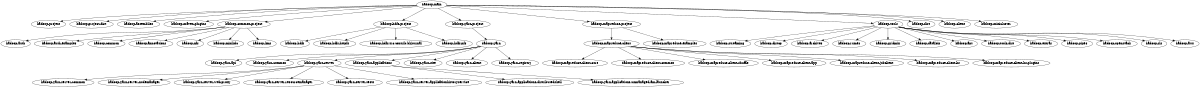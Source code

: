 digraph G {
  size = "8, 15";
  ranksep=.75;

"hadoop-main" -> "hadoop-project";
"hadoop-main" -> "hadoop-project-dist";
"hadoop-main" -> "hadoop-assemblies";
"hadoop-main" -> "hadoop-maven-plugins";
"hadoop-main" -> "hadoop-common-project";
"hadoop-main" -> "hadoop-hdfs-project";
"hadoop-main" -> "hadoop-yarn-project";
"hadoop-main" -> "hadoop-mapreduce-project";
"hadoop-main" -> "hadoop-tools";
"hadoop-main" -> "hadoop-dist";
"hadoop-main" -> "hadoop-client";
"hadoop-main" -> "hadoop-minicluster";

"hadoop-common-project" -> "hadoop-auth";
"hadoop-common-project" -> "hadoop-auth-examples";
"hadoop-common-project" -> "hadoop-common";
"hadoop-common-project" -> "hadoop-annotations";
"hadoop-common-project" -> "hadoop-nfs";
"hadoop-common-project" -> "hadoop-minikdc";
"hadoop-common-project" -> "hadoop-kms";

"hadoop-hdfs-project" -> "hadoop-hdfs";
"hadoop-hdfs-project" -> "hadoop-hdfs-httpfs";
"hadoop-hdfs-project" -> "hadoop-hdfs/src/contrib/bkjournal";
"hadoop-hdfs-project" -> "hadoop-hdfs-nfs";

"hadoop-yarn-project" -> "hadoop-yarn";

"hadoop-yarn" -> "hadoop-yarn-api";
"hadoop-yarn" -> "hadoop-yarn-common";
"hadoop-yarn" -> "hadoop-yarn-server";
"hadoop-yarn" -> "hadoop-yarn-applications";
"hadoop-yarn" -> "hadoop-yarn-site";
"hadoop-yarn" -> "hadoop-yarn-client";
"hadoop-yarn" -> "hadoop-yarn-registry";

"hadoop-yarn-server" -> "hadoop-yarn-server-common";
"hadoop-yarn-server" -> "hadoop-yarn-server-nodemanager";
"hadoop-yarn-server" -> "hadoop-yarn-server-web-proxy";
"hadoop-yarn-server" -> "hadoop-yarn-server-resourcemanager";
"hadoop-yarn-server" -> "hadoop-yarn-server-tests";
"hadoop-yarn-server" -> "hadoop-yarn-server-applicationhistoryservice";

"hadoop-yarn-applications" -> "hadoop-yarn-applications-distributedshell";
"hadoop-yarn-applications" -> "hadoop-yarn-applications-unmanaged-am-launcher";

"hadoop-mapreduce-project" -> "hadoop-mapreduce-client";
"hadoop-mapreduce-project" -> "hadoop-mapreduce-examples";

"hadoop-mapreduce-client" -> "hadoop-mapreduce-client-core";
"hadoop-mapreduce-client" -> "hadoop-mapreduce-client-common";
"hadoop-mapreduce-client" -> "hadoop-mapreduce-client-shuffle";
"hadoop-mapreduce-client" -> "hadoop-mapreduce-client-app";
"hadoop-mapreduce-client" -> "hadoop-mapreduce-client-jobclient";
"hadoop-mapreduce-client" -> "hadoop-mapreduce-client-hs";
"hadoop-mapreduce-client" -> "hadoop-mapreduce-client-hs-plugins";

"hadoop-tools" -> "hadoop-streaming";
"hadoop-tools" -> "hadoop-distcp";
"hadoop-tools" -> "hadoop-archives";
"hadoop-tools" -> "hadoop-rumen";
"hadoop-tools" -> "hadoop-gridmix";
"hadoop-tools" -> "hadoop-datajoin";
"hadoop-tools" -> "hadoop-ant";
"hadoop-tools" -> "hadoop-tools-dist";
"hadoop-tools" -> "hadoop-extras";
"hadoop-tools" -> "hadoop-pipes";
"hadoop-tools" -> "hadoop-openstack";
"hadoop-tools" -> "hadoop-sls";
"hadoop-tools" -> "hadoop-aws";

}
